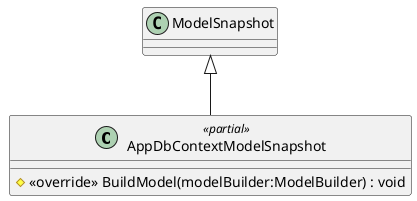 @startuml
class AppDbContextModelSnapshot <<partial>> {
    # <<override>> BuildModel(modelBuilder:ModelBuilder) : void
}
ModelSnapshot <|-- AppDbContextModelSnapshot
@enduml
